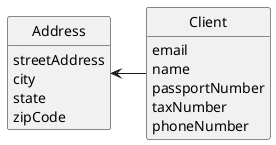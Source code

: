 @startuml
skinparam monochrome true
skinparam packageStyle rectangle
skinparam shadowing false

'left to right direction


hide circle
hide methods

'title Domain Model: US007


class Client {
     email
     name
     passportNumber
     taxNumber
     phoneNumber
 }

  class Address{
       streetAddress
       city
       state
       zipCode
  }



Address  <- Client




@enduml